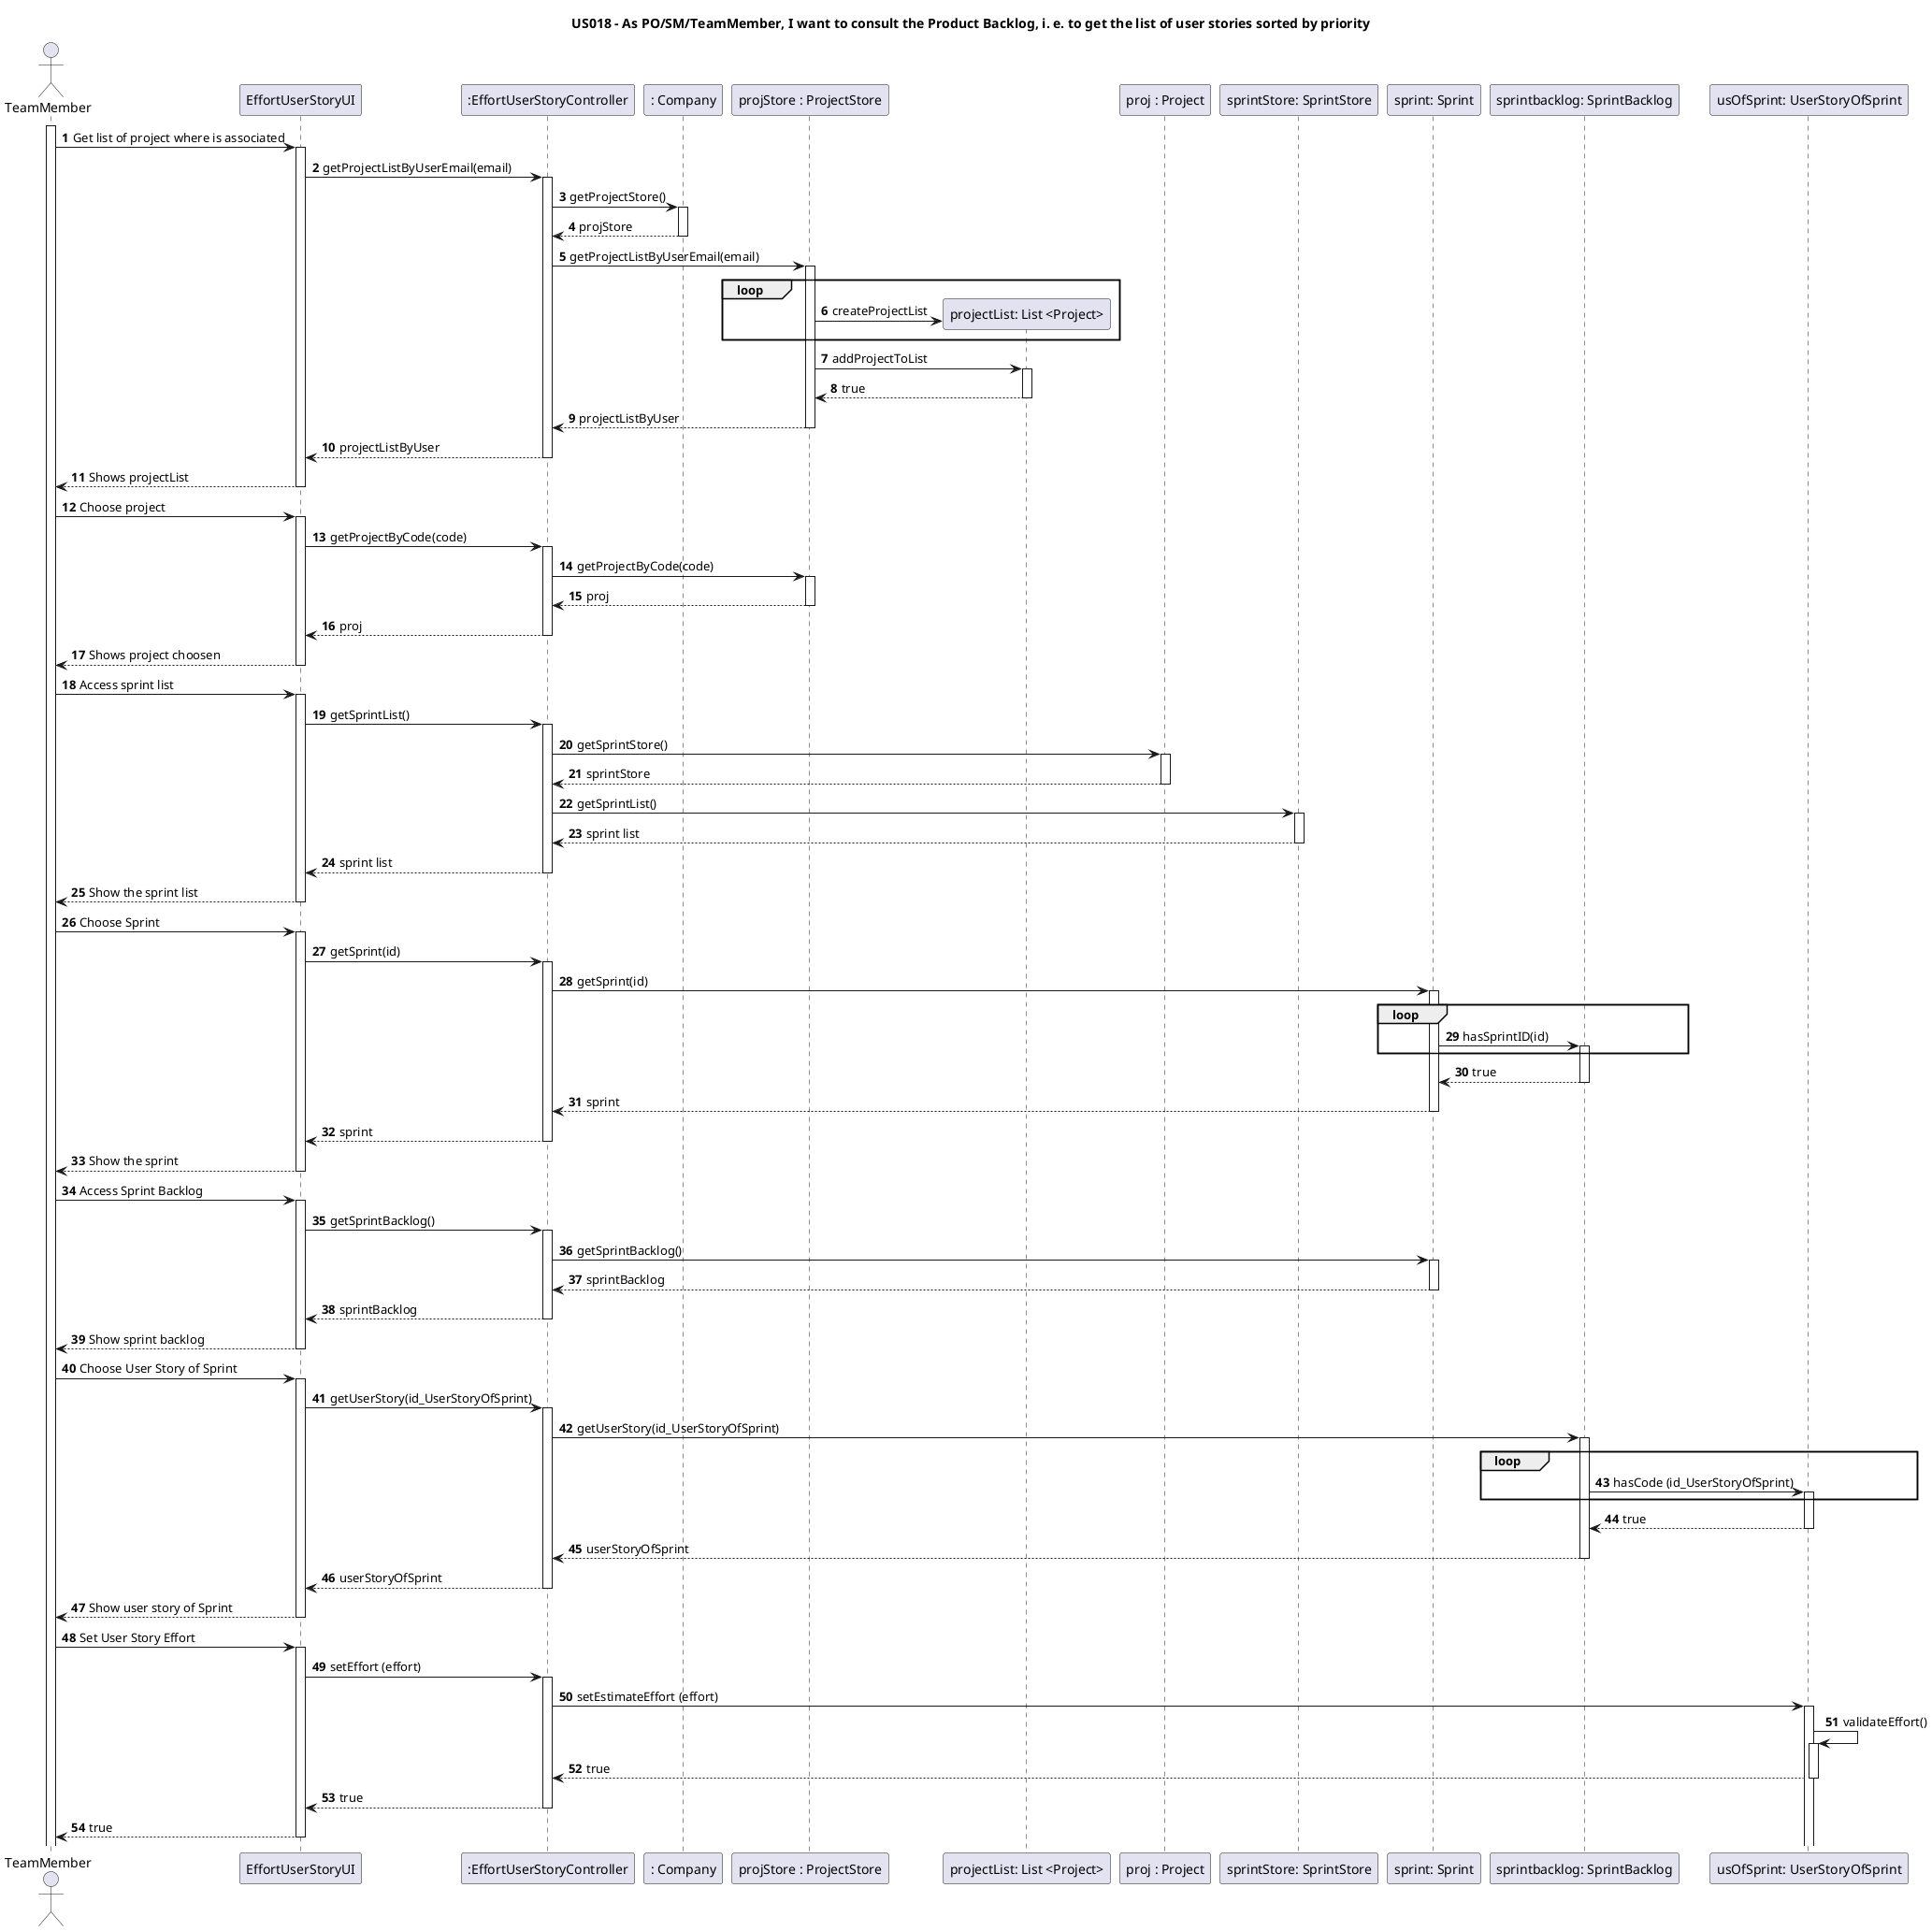 @startuml
'https://plantuml.com/sequence-diagram

title US018 - As PO/SM/TeamMember, I want to consult the Product Backlog, i. e. to get the list of user stories sorted by priority

autoactivate on
autonumber

actor "TeamMember" as User
participant "EffortUserStoryUI" as System
participant ":EffortUserStoryController" as Ctrl
participant ": Company" as C1
participant "projStore : ProjectStore" as C2
participant "projectList: List <Project>" as C2.1
participant "proj : Project" as C3
participant "sprintStore: SprintStore" as C4
participant "sprint: Sprint" as C5
participant "sprintbacklog: SprintBacklog" as C6
participant "usOfSprint: UserStoryOfSprint" as C7

activate User

User -> System: Get list of project where is associated
System -> Ctrl: getProjectListByUserEmail(email)
Ctrl -> C1: getProjectStore()
C1 --> Ctrl: projStore
Ctrl -> C2: getProjectListByUserEmail(email)
loop
C2 -> C2.1 ** : createProjectList
end
C2-> C2.1 : addProjectToList
C2.1 --> C2 : true


C2 --> Ctrl: projectListByUser
Ctrl --> System: projectListByUser
System --> User : Shows projectList
User -> System: Choose project
System -> Ctrl: getProjectByCode(code)
Ctrl -> C2 : getProjectByCode(code)
C2 --> Ctrl : proj
Ctrl --> System : proj
System --> User :Shows project choosen

User -> System: Access sprint list
System -> Ctrl: getSprintList()
Ctrl-> C3 : getSprintStore()
C3 --> Ctrl : sprintStore
Ctrl -> C4 : getSprintList()
C4 --> Ctrl : sprint list
Ctrl --> System : sprint list
System --> User : Show the sprint list

User -> System: Choose Sprint
System -> Ctrl: getSprint(id)
Ctrl -> C5 : getSprint(id)
loop
C5-> C6 : hasSprintID(id)
end
C6-->C5 : true
C5 -->Ctrl: sprint
Ctrl --> System: sprint
System --> User: Show the sprint

User-> System : Access Sprint Backlog
System -> Ctrl: getSprintBacklog()
Ctrl -> C5 : getSprintBacklog()
C5 --> Ctrl : sprintBacklog
Ctrl --> System: sprintBacklog
System --> User : Show sprint backlog

User -> System: Choose User Story of Sprint
System -> Ctrl: getUserStory(id_UserStoryOfSprint)
Ctrl -> C6: getUserStory(id_UserStoryOfSprint)
loop
C6 -> C7 : hasCode (id_UserStoryOfSprint)
end
C7 --> C6 : true
C6 -->Ctrl : userStoryOfSprint
Ctrl --> System: userStoryOfSprint
System --> User: Show user story of Sprint

User -> System: Set User Story Effort
System -> Ctrl: setEffort (effort)
Ctrl -> C7 : setEstimateEffort (effort)
C7 -> C7 : validateEffort()
C7 --> Ctrl: true
Ctrl --> System: true
System --> User: true













@enduml